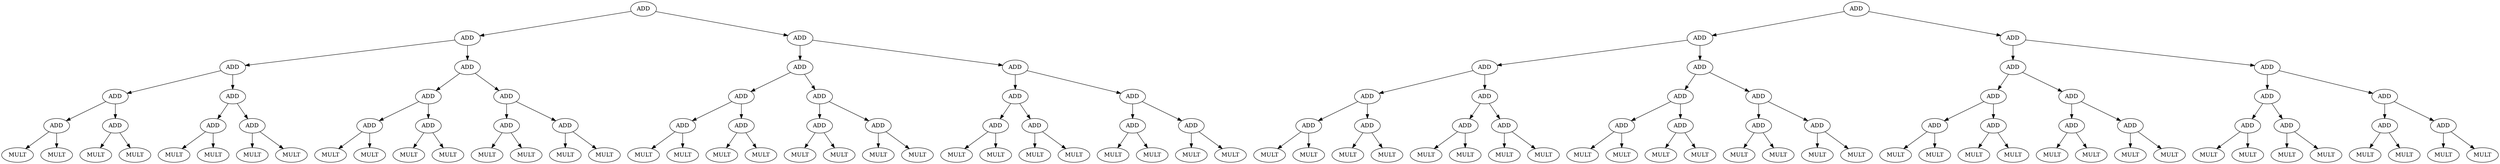 strict digraph  {
0[label=ADD];
1[label=ADD];
2[label=ADD];
3[label=ADD];
4[label=ADD];
5[label=ADD];
6[label=ADD];
7[label=ADD];
8[label=ADD];
9[label=ADD];
10[label=ADD];
11[label=ADD];
12[label=ADD];
13[label=ADD];
14[label=ADD];
15[label=ADD];
16[label=ADD];
17[label=ADD];
18[label=ADD];
19[label=ADD];
20[label=ADD];
21[label=ADD];
22[label=ADD];
23[label=ADD];
24[label=ADD];
25[label=ADD];
26[label=ADD];
27[label=ADD];
28[label=ADD];
29[label=ADD];
30[label=ADD];
31[label=MULT];
32[label=MULT];
33[label=MULT];
34[label=MULT];
35[label=MULT];
36[label=MULT];
37[label=MULT];
38[label=MULT];
39[label=MULT];
40[label=MULT];
41[label=MULT];
42[label=MULT];
43[label=MULT];
44[label=MULT];
45[label=MULT];
46[label=MULT];
47[label=MULT];
48[label=MULT];
49[label=MULT];
50[label=MULT];
51[label=MULT];
52[label=MULT];
53[label=MULT];
54[label=MULT];
55[label=MULT];
56[label=MULT];
57[label=MULT];
58[label=MULT];
59[label=MULT];
60[label=MULT];
61[label=MULT];
62[label=MULT];
63[label=ADD];
64[label=ADD];
65[label=ADD];
66[label=ADD];
67[label=ADD];
68[label=ADD];
69[label=ADD];
70[label=ADD];
71[label=ADD];
72[label=ADD];
73[label=ADD];
74[label=ADD];
75[label=ADD];
76[label=ADD];
77[label=ADD];
78[label=ADD];
79[label=ADD];
80[label=ADD];
81[label=ADD];
82[label=ADD];
83[label=ADD];
84[label=ADD];
85[label=ADD];
86[label=ADD];
87[label=ADD];
88[label=ADD];
89[label=ADD];
90[label=ADD];
91[label=ADD];
92[label=ADD];
93[label=ADD];
94[label=MULT];
95[label=MULT];
96[label=MULT];
97[label=MULT];
98[label=MULT];
99[label=MULT];
100[label=MULT];
101[label=MULT];
102[label=MULT];
103[label=MULT];
104[label=MULT];
105[label=MULT];
106[label=MULT];
107[label=MULT];
108[label=MULT];
109[label=MULT];
110[label=MULT];
111[label=MULT];
112[label=MULT];
113[label=MULT];
114[label=MULT];
115[label=MULT];
116[label=MULT];
117[label=MULT];
118[label=MULT];
119[label=MULT];
120[label=MULT];
121[label=MULT];
122[label=MULT];
123[label=MULT];
124[label=MULT];
125[label=MULT];
0 -> 1;
0 -> 2;
1 -> 3;
1 -> 4;
2 -> 5;
2 -> 6;
3 -> 7;
3 -> 8;
4 -> 9;
4 -> 10;
5 -> 11;
5 -> 12;
6 -> 13;
6 -> 14;
7 -> 15;
7 -> 16;
8 -> 17;
8 -> 18;
9 -> 19;
9 -> 20;
10 -> 21;
10 -> 22;
11 -> 23;
11 -> 24;
12 -> 25;
12 -> 26;
13 -> 27;
13 -> 28;
14 -> 29;
14 -> 30;
15 -> 31;
15 -> 32;
16 -> 33;
16 -> 34;
17 -> 35;
17 -> 36;
18 -> 37;
18 -> 38;
19 -> 39;
19 -> 40;
20 -> 41;
20 -> 42;
21 -> 43;
21 -> 44;
22 -> 45;
22 -> 46;
23 -> 47;
23 -> 48;
24 -> 49;
24 -> 50;
25 -> 51;
25 -> 52;
26 -> 53;
26 -> 54;
27 -> 55;
27 -> 56;
28 -> 57;
28 -> 58;
29 -> 59;
29 -> 60;
30 -> 61;
30 -> 62;
63 -> 64;
63 -> 65;
64 -> 66;
64 -> 67;
65 -> 68;
65 -> 69;
66 -> 70;
66 -> 71;
67 -> 72;
67 -> 73;
68 -> 74;
68 -> 75;
69 -> 76;
69 -> 77;
70 -> 78;
70 -> 79;
71 -> 80;
71 -> 81;
72 -> 82;
72 -> 83;
73 -> 84;
73 -> 85;
74 -> 86;
74 -> 87;
75 -> 88;
75 -> 89;
76 -> 90;
76 -> 91;
77 -> 92;
77 -> 93;
78 -> 94;
78 -> 95;
79 -> 96;
79 -> 97;
80 -> 98;
80 -> 99;
81 -> 100;
81 -> 101;
82 -> 102;
82 -> 103;
83 -> 104;
83 -> 105;
84 -> 106;
84 -> 107;
85 -> 108;
85 -> 109;
86 -> 110;
86 -> 111;
87 -> 112;
87 -> 113;
88 -> 114;
88 -> 115;
89 -> 116;
89 -> 117;
90 -> 118;
90 -> 119;
91 -> 120;
91 -> 121;
92 -> 122;
92 -> 123;
93 -> 124;
93 -> 125;
}
